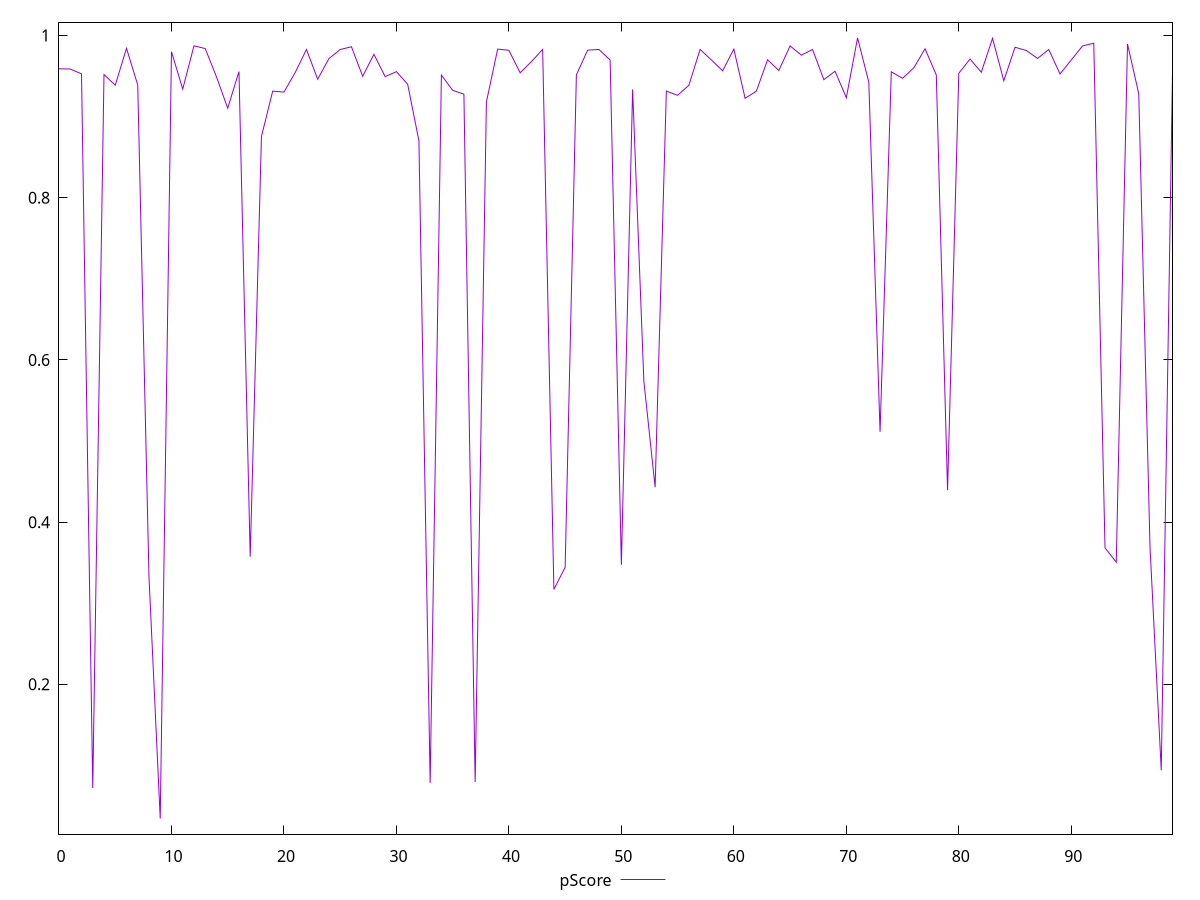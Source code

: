 reset

$pScore <<EOF
0 0.9590322102517994
1 0.9586859909944753
2 0.9527655263386379
3 0.07217305720876654
4 0.9518960974932194
5 0.938754113801794
6 0.9842026322885801
7 0.9389996040390799
8 0.33263341560022053
9 0.03456817001124873
10 0.9800620714743581
11 0.9339906000755529
12 0.9873365901286371
13 0.9839438391307347
14 0.9490520222933551
15 0.9103661542307155
16 0.9555608232515832
17 0.3575280871520544
18 0.8755377990429645
19 0.9314347175546847
20 0.9301999937132395
21 0.9543335957298991
22 0.9827877228454209
23 0.9461365262186601
24 0.9715746588479244
25 0.9827263227782577
26 0.9861322707089049
27 0.9497676522237004
28 0.9768811721034101
29 0.949348975697048
30 0.9554796000204334
31 0.9399136819722286
32 0.8702195939967681
33 0.07844715937490898
34 0.9511433659016206
35 0.9324512333850581
36 0.9277028030555354
37 0.079490819952315
38 0.9180052618016057
39 0.98326299477247
40 0.9818241187066234
41 0.9540473933179265
42 0.9677877926739351
43 0.9829047868126723
44 0.31705067728769265
45 0.3443325822740791
46 0.9514890152369246
47 0.9819502317417137
48 0.9828558900062645
49 0.969844431315582
50 0.34732285726755147
51 0.933602648423868
52 0.5736870633846473
53 0.44300048500704503
54 0.9314845215713219
55 0.9263019457717003
56 0.9385666791638693
57 0.982880287894954
58 0.9699185879458624
59 0.9564696624797906
60 0.9832576748542838
61 0.9225898050516779
62 0.93137217645145
63 0.9700637663382778
64 0.9568282070754709
65 0.9872000709074684
66 0.9757848520569944
67 0.982822901304911
68 0.9455956227180514
69 0.9559531892484464
70 0.9233626022067902
71 0.9970590122061261
72 0.9423932589850366
73 0.5113108812574771
74 0.9552286514958483
75 0.9472594520064062
76 0.9601281944038091
77 0.9836895803550791
78 0.9513442747433991
79 0.4392913744843532
80 0.9534489995127604
81 0.970976045563912
82 0.9548187180393108
83 0.9965112809831909
84 0.9442355158640687
85 0.9855915670076415
86 0.9815312613139316
87 0.9717754451741142
88 0.9827687886782575
89 0.9525761191818126
91 0.9871260445287245
92 0.9905384083437265
93 0.36828890552924193
94 0.35068789336634176
95 0.9895907320514032
96 0.928153138932954
97 0.36943547665817306
98 0.09408344197378404
99 0.9537441029906663
EOF

set key outside below
set xrange [0:99]
set yrange [0.015318353167351185:1.0163088290500237]
set trange [0.015318353167351185:1.0163088290500237]
set terminal svg size 640, 500 enhanced background rgb 'white'
set output "report/report_00029_2021-02-24T13-36-40.390Z/largest-contentful-paint/samples/card/pScore/values.svg"

plot $pScore title "pScore" with line

reset
